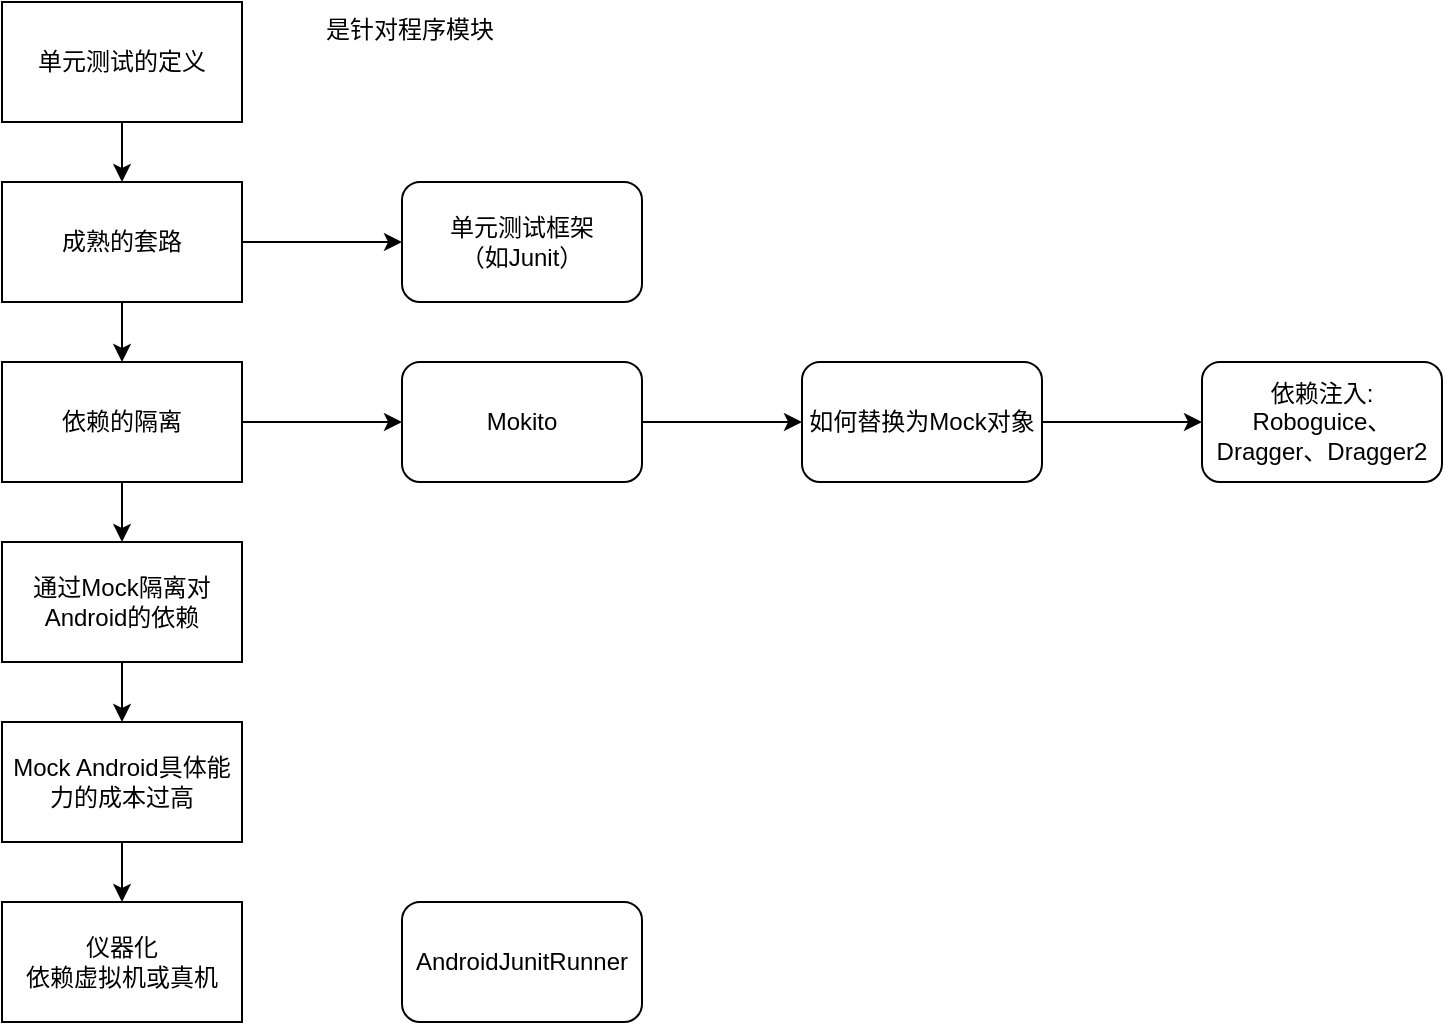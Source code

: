 <mxfile version="10.6.9" type="github"><diagram id="Nk4aDacRnLqWsVfFBKe2" name="Page-1"><mxGraphModel dx="867" dy="544" grid="1" gridSize="10" guides="1" tooltips="1" connect="1" arrows="1" fold="1" page="1" pageScale="1" pageWidth="827" pageHeight="1169" math="0" shadow="0"><root><mxCell id="0"/><mxCell id="1" parent="0"/><mxCell id="qnN4YwuG2Ian1Dx72mR_-4" value="" style="edgeStyle=orthogonalEdgeStyle;rounded=0;orthogonalLoop=1;jettySize=auto;html=1;" edge="1" parent="1" source="qnN4YwuG2Ian1Dx72mR_-1" target="qnN4YwuG2Ian1Dx72mR_-3"><mxGeometry relative="1" as="geometry"/></mxCell><mxCell id="qnN4YwuG2Ian1Dx72mR_-1" value="单元测试的定义" style="rounded=0;whiteSpace=wrap;html=1;" vertex="1" parent="1"><mxGeometry x="120" y="70" width="120" height="60" as="geometry"/></mxCell><mxCell id="qnN4YwuG2Ian1Dx72mR_-6" value="" style="edgeStyle=orthogonalEdgeStyle;rounded=0;orthogonalLoop=1;jettySize=auto;html=1;" edge="1" parent="1" source="qnN4YwuG2Ian1Dx72mR_-3" target="qnN4YwuG2Ian1Dx72mR_-10"><mxGeometry relative="1" as="geometry"><mxPoint x="320" y="190" as="targetPoint"/></mxGeometry></mxCell><mxCell id="qnN4YwuG2Ian1Dx72mR_-8" value="" style="edgeStyle=orthogonalEdgeStyle;rounded=0;orthogonalLoop=1;jettySize=auto;html=1;" edge="1" parent="1" source="qnN4YwuG2Ian1Dx72mR_-3" target="qnN4YwuG2Ian1Dx72mR_-7"><mxGeometry relative="1" as="geometry"/></mxCell><mxCell id="qnN4YwuG2Ian1Dx72mR_-3" value="成熟的套路" style="rounded=0;whiteSpace=wrap;html=1;" vertex="1" parent="1"><mxGeometry x="120" y="160" width="120" height="60" as="geometry"/></mxCell><mxCell id="qnN4YwuG2Ian1Dx72mR_-12" value="" style="edgeStyle=orthogonalEdgeStyle;rounded=0;orthogonalLoop=1;jettySize=auto;html=1;" edge="1" parent="1" source="qnN4YwuG2Ian1Dx72mR_-7" target="qnN4YwuG2Ian1Dx72mR_-9"><mxGeometry relative="1" as="geometry"/></mxCell><mxCell id="qnN4YwuG2Ian1Dx72mR_-18" value="" style="edgeStyle=orthogonalEdgeStyle;rounded=0;orthogonalLoop=1;jettySize=auto;html=1;" edge="1" parent="1" source="qnN4YwuG2Ian1Dx72mR_-7" target="qnN4YwuG2Ian1Dx72mR_-17"><mxGeometry relative="1" as="geometry"/></mxCell><mxCell id="qnN4YwuG2Ian1Dx72mR_-7" value="依赖的隔离&lt;br&gt;" style="rounded=0;whiteSpace=wrap;html=1;" vertex="1" parent="1"><mxGeometry x="120" y="250" width="120" height="60" as="geometry"/></mxCell><mxCell id="qnN4YwuG2Ian1Dx72mR_-20" value="" style="edgeStyle=orthogonalEdgeStyle;rounded=0;orthogonalLoop=1;jettySize=auto;html=1;" edge="1" parent="1" source="qnN4YwuG2Ian1Dx72mR_-17" target="qnN4YwuG2Ian1Dx72mR_-19"><mxGeometry relative="1" as="geometry"/></mxCell><mxCell id="qnN4YwuG2Ian1Dx72mR_-17" value="通过Mock隔离对Android的依赖" style="rounded=0;whiteSpace=wrap;html=1;" vertex="1" parent="1"><mxGeometry x="120" y="340" width="120" height="60" as="geometry"/></mxCell><mxCell id="qnN4YwuG2Ian1Dx72mR_-22" value="" style="edgeStyle=orthogonalEdgeStyle;rounded=0;orthogonalLoop=1;jettySize=auto;html=1;" edge="1" parent="1" source="qnN4YwuG2Ian1Dx72mR_-19" target="qnN4YwuG2Ian1Dx72mR_-21"><mxGeometry relative="1" as="geometry"/></mxCell><mxCell id="qnN4YwuG2Ian1Dx72mR_-19" value="Mock Android具体能力的成本过高&lt;br&gt;" style="rounded=0;whiteSpace=wrap;html=1;" vertex="1" parent="1"><mxGeometry x="120" y="430" width="120" height="60" as="geometry"/></mxCell><mxCell id="qnN4YwuG2Ian1Dx72mR_-21" value="仪器化&lt;br&gt;依赖虚拟机或真机&lt;br&gt;" style="rounded=0;whiteSpace=wrap;html=1;" vertex="1" parent="1"><mxGeometry x="120" y="520" width="120" height="60" as="geometry"/></mxCell><mxCell id="qnN4YwuG2Ian1Dx72mR_-2" value="是针对程序模块" style="text;html=1;strokeColor=none;fillColor=none;align=left;verticalAlign=top;whiteSpace=wrap;rounded=0;imageVerticalAlign=middle;" vertex="1" parent="1"><mxGeometry x="280" y="70" width="330" height="60" as="geometry"/></mxCell><mxCell id="qnN4YwuG2Ian1Dx72mR_-14" value="" style="edgeStyle=orthogonalEdgeStyle;rounded=0;orthogonalLoop=1;jettySize=auto;html=1;" edge="1" parent="1" source="qnN4YwuG2Ian1Dx72mR_-9" target="qnN4YwuG2Ian1Dx72mR_-13"><mxGeometry relative="1" as="geometry"/></mxCell><mxCell id="qnN4YwuG2Ian1Dx72mR_-9" value="Mokito&lt;br&gt;" style="rounded=1;whiteSpace=wrap;html=1;align=center;" vertex="1" parent="1"><mxGeometry x="320" y="250" width="120" height="60" as="geometry"/></mxCell><mxCell id="qnN4YwuG2Ian1Dx72mR_-16" value="" style="edgeStyle=orthogonalEdgeStyle;rounded=0;orthogonalLoop=1;jettySize=auto;html=1;" edge="1" parent="1" source="qnN4YwuG2Ian1Dx72mR_-13" target="qnN4YwuG2Ian1Dx72mR_-15"><mxGeometry relative="1" as="geometry"/></mxCell><mxCell id="qnN4YwuG2Ian1Dx72mR_-13" value="如何替换为Mock对象&lt;br&gt;" style="rounded=1;whiteSpace=wrap;html=1;align=center;" vertex="1" parent="1"><mxGeometry x="520" y="250" width="120" height="60" as="geometry"/></mxCell><mxCell id="qnN4YwuG2Ian1Dx72mR_-15" value="依赖注入:&lt;br&gt;Roboguice、Dragger、Dragger2&lt;br&gt;" style="rounded=1;whiteSpace=wrap;html=1;align=center;" vertex="1" parent="1"><mxGeometry x="720" y="250" width="120" height="60" as="geometry"/></mxCell><mxCell id="qnN4YwuG2Ian1Dx72mR_-10" value="单元测试框架&lt;br&gt;（如Junit）&lt;br&gt;" style="rounded=1;whiteSpace=wrap;html=1;align=center;" vertex="1" parent="1"><mxGeometry x="320" y="160" width="120" height="60" as="geometry"/></mxCell><mxCell id="qnN4YwuG2Ian1Dx72mR_-23" value="AndroidJunitRunner&lt;br&gt;" style="rounded=1;whiteSpace=wrap;html=1;align=center;" vertex="1" parent="1"><mxGeometry x="320" y="520" width="120" height="60" as="geometry"/></mxCell></root></mxGraphModel></diagram></mxfile>
